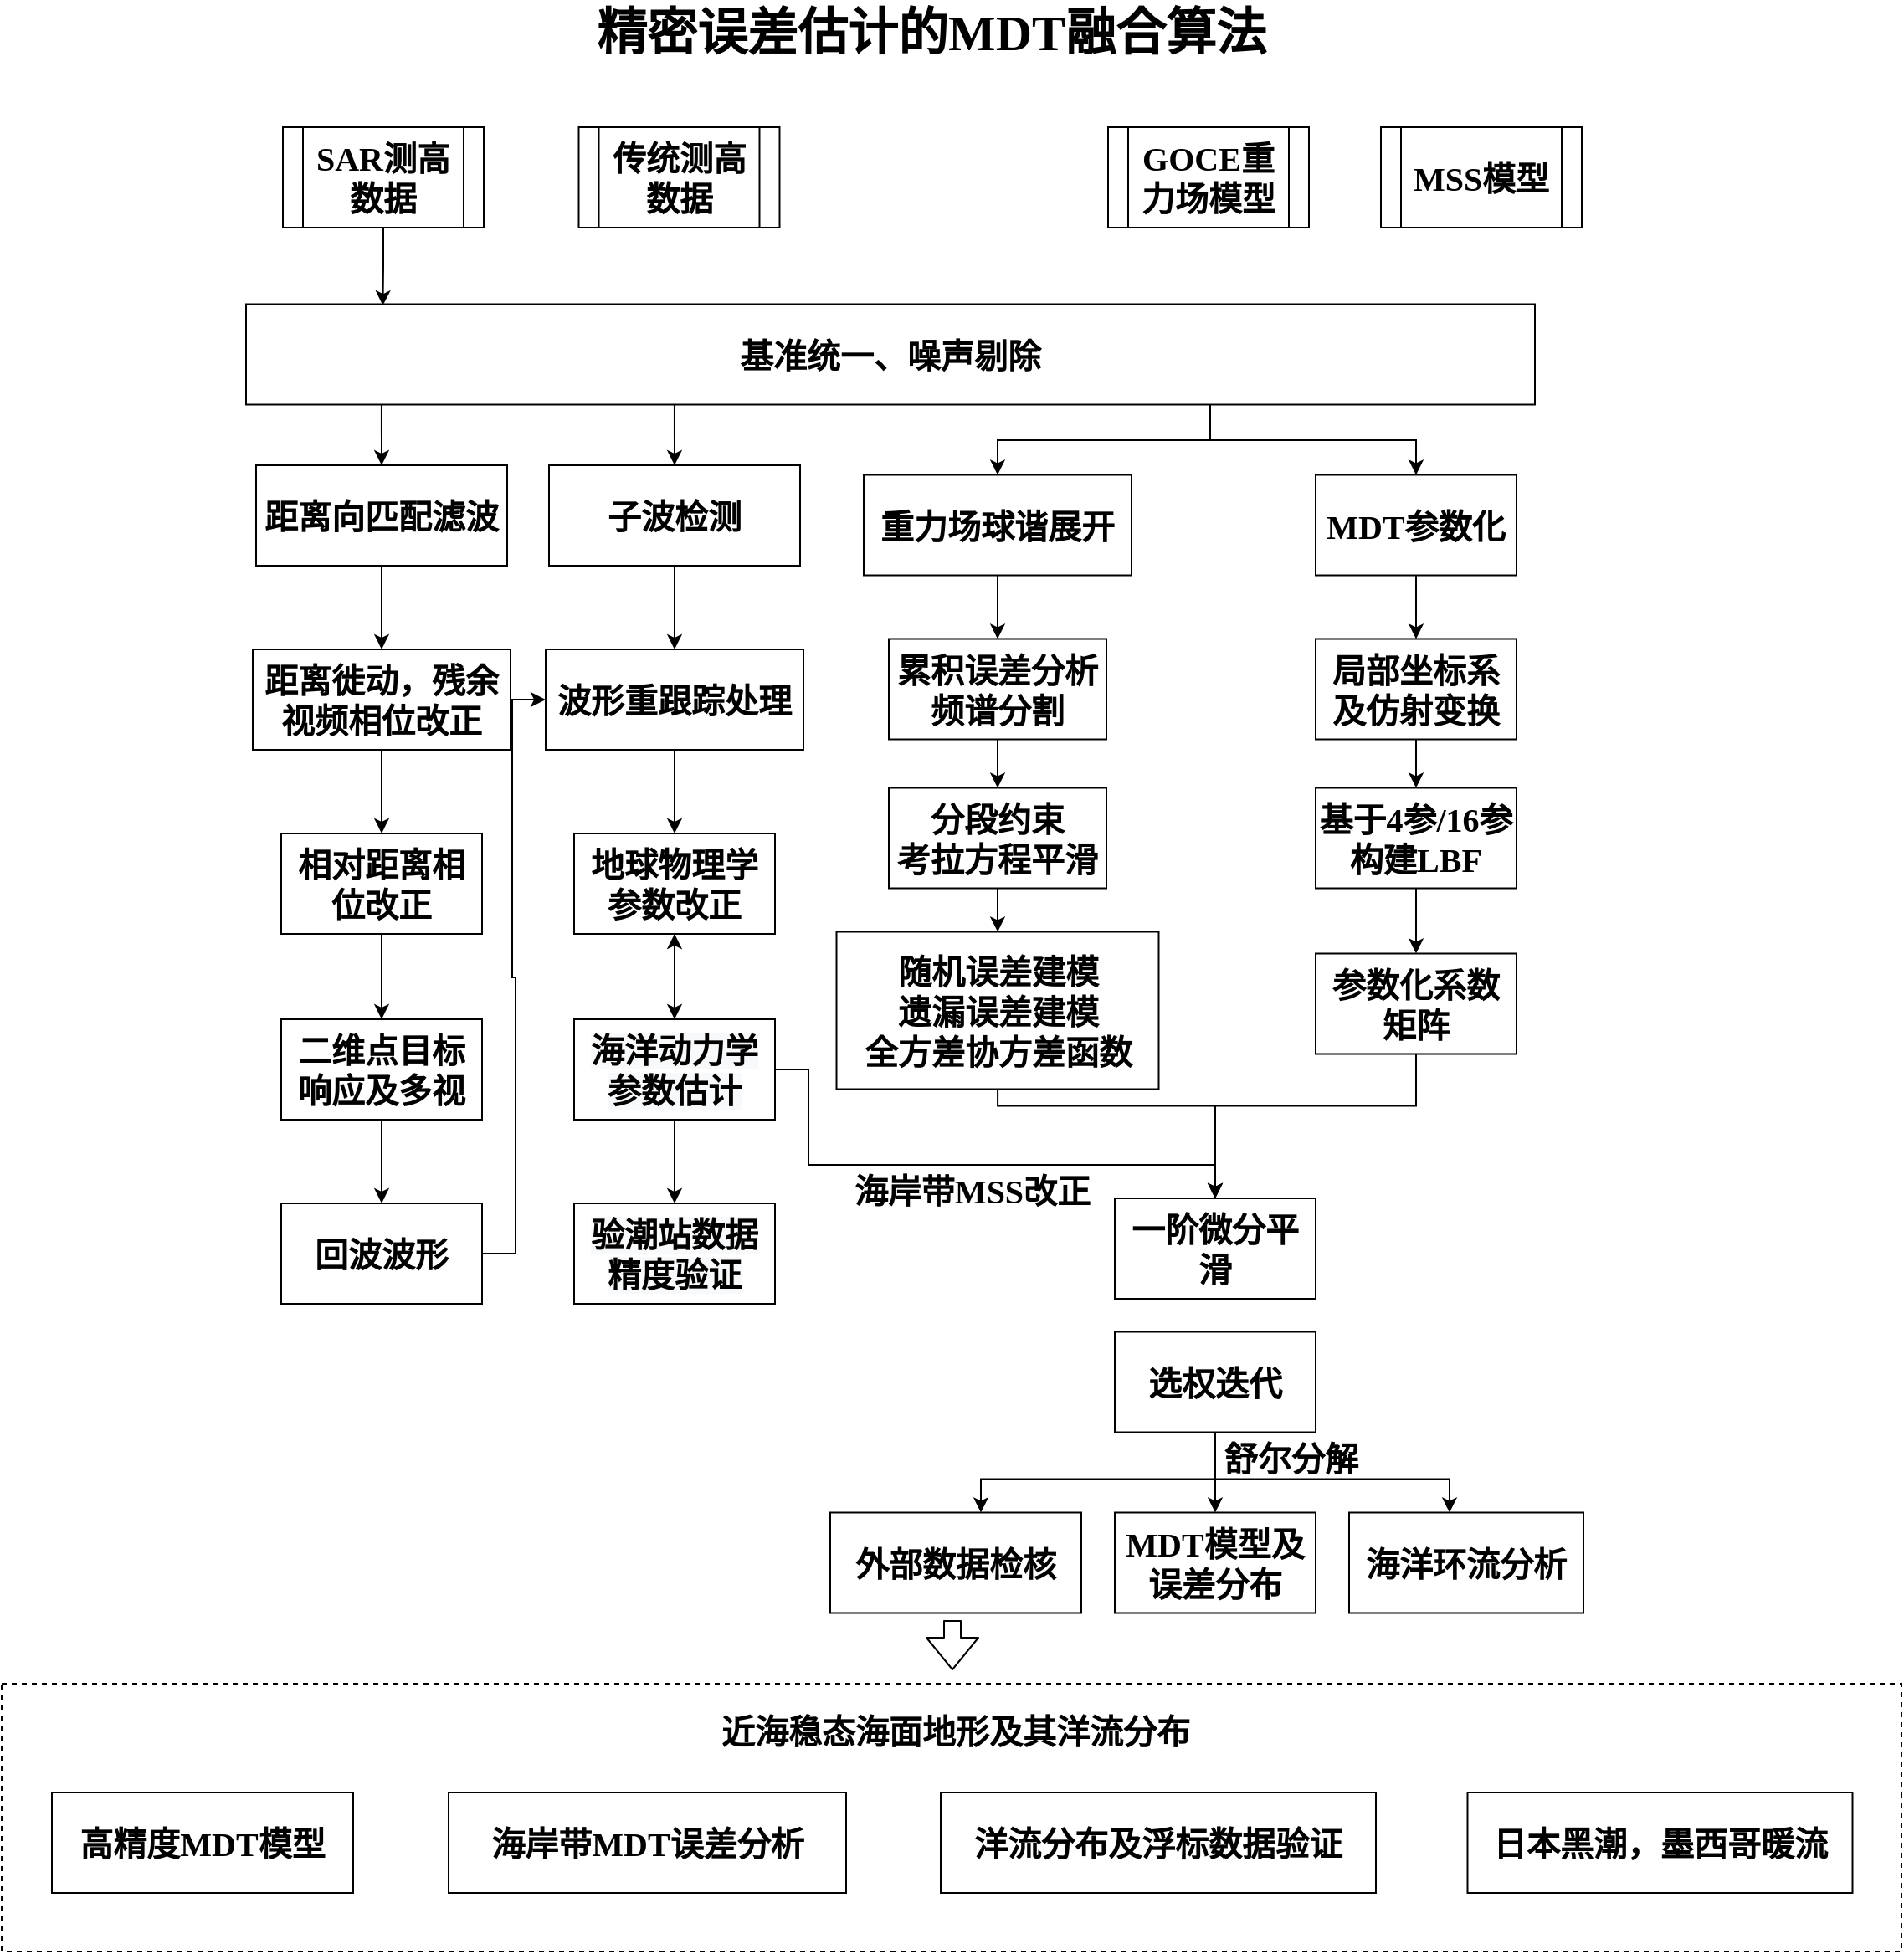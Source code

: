 <mxfile version="15.7.0" type="github">
  <diagram id="_5CkWuqMf3LJzgiGWqKs" name="Page-1">
    <mxGraphModel dx="2330" dy="2199" grid="1" gridSize="10" guides="1" tooltips="1" connect="1" arrows="1" fold="1" page="1" pageScale="1" pageWidth="827" pageHeight="1169" math="0" shadow="0">
      <root>
        <mxCell id="0" />
        <mxCell id="1" parent="0" />
        <mxCell id="ptCExBpaNztX0r3IuxcA-11" style="edgeStyle=orthogonalEdgeStyle;rounded=0;orthogonalLoop=1;jettySize=auto;html=1;entryX=0.117;entryY=0.013;entryDx=0;entryDy=0;entryPerimeter=0;" edge="1" parent="1" source="XMBS7pqL-egp5hLZ02eN-30">
          <mxGeometry relative="1" as="geometry">
            <mxPoint x="-264.29" y="96.53" as="targetPoint" />
          </mxGeometry>
        </mxCell>
        <mxCell id="XMBS7pqL-egp5hLZ02eN-30" value="SAR测高数据" style="shape=process;whiteSpace=wrap;html=1;backgroundOutline=1;fontFamily=Times New Roman;fontStyle=1;fontSize=20;" parent="1" vertex="1">
          <mxGeometry x="-324" y="-10" width="120" height="60" as="geometry" />
        </mxCell>
        <mxCell id="XMBS7pqL-egp5hLZ02eN-36" value="" style="edgeStyle=orthogonalEdgeStyle;rounded=0;orthogonalLoop=1;jettySize=auto;html=1;fontFamily=Times New Roman;fontStyle=1;fontSize=20;" parent="1" source="XMBS7pqL-egp5hLZ02eN-34" target="XMBS7pqL-egp5hLZ02eN-35" edge="1">
          <mxGeometry relative="1" as="geometry">
            <Array as="points">
              <mxPoint x="230" y="177" />
              <mxPoint x="103" y="177" />
            </Array>
          </mxGeometry>
        </mxCell>
        <mxCell id="dWvvoxThUH6RWhC0IFGI-6" style="edgeStyle=orthogonalEdgeStyle;rounded=0;orthogonalLoop=1;jettySize=auto;html=1;entryX=0.5;entryY=0;entryDx=0;entryDy=0;fontFamily=Times New Roman;fontSize=20;" parent="1" source="XMBS7pqL-egp5hLZ02eN-34" target="dWvvoxThUH6RWhC0IFGI-5" edge="1">
          <mxGeometry relative="1" as="geometry">
            <Array as="points">
              <mxPoint x="230" y="177" />
              <mxPoint x="353" y="177" />
            </Array>
          </mxGeometry>
        </mxCell>
        <mxCell id="XMBS7pqL-egp5hLZ02eN-34" value="&lt;span style=&quot;white-space: normal; font-size: 20px;&quot;&gt;基准统一、噪声剔除&lt;/span&gt;" style="rounded=0;whiteSpace=wrap;html=1;fontFamily=Times New Roman;fontStyle=1;fontSize=20;" parent="1" vertex="1">
          <mxGeometry x="-346" y="95.75" width="770" height="60" as="geometry" />
        </mxCell>
        <mxCell id="XMBS7pqL-egp5hLZ02eN-38" value="" style="edgeStyle=orthogonalEdgeStyle;rounded=0;orthogonalLoop=1;jettySize=auto;html=1;entryX=0.5;entryY=0;entryDx=0;entryDy=0;fontFamily=Times New Roman;fontStyle=1;fontSize=20;" parent="1" source="XMBS7pqL-egp5hLZ02eN-35" target="XMBS7pqL-egp5hLZ02eN-41" edge="1">
          <mxGeometry relative="1" as="geometry">
            <mxPoint x="143" y="293.75" as="targetPoint" />
          </mxGeometry>
        </mxCell>
        <mxCell id="XMBS7pqL-egp5hLZ02eN-35" value="重力场球谐展开" style="rounded=0;whiteSpace=wrap;html=1;fontFamily=Times New Roman;fontStyle=1;fontSize=20;" parent="1" vertex="1">
          <mxGeometry x="23" y="197.75" width="160" height="60" as="geometry" />
        </mxCell>
        <mxCell id="XMBS7pqL-egp5hLZ02eN-59" value="" style="edgeStyle=orthogonalEdgeStyle;rounded=0;orthogonalLoop=1;jettySize=auto;html=1;fontFamily=Times New Roman;fontStyle=1;fontSize=20;entryX=0.5;entryY=0;entryDx=0;entryDy=0;" parent="1" source="XMBS7pqL-egp5hLZ02eN-41" target="j7Tv1Ie19FKrfCCoHS4v-1" edge="1">
          <mxGeometry relative="1" as="geometry" />
        </mxCell>
        <mxCell id="XMBS7pqL-egp5hLZ02eN-41" value="&lt;span style=&quot;white-space: normal ; font-size: 20px&quot;&gt;累积误差分析&lt;br style=&quot;font-size: 20px&quot;&gt;频谱分割&lt;br style=&quot;font-size: 20px&quot;&gt;&lt;/span&gt;" style="rounded=0;whiteSpace=wrap;html=1;fontFamily=Times New Roman;fontStyle=1;fontSize=20;" parent="1" vertex="1">
          <mxGeometry x="38" y="295.75" width="130" height="60" as="geometry" />
        </mxCell>
        <mxCell id="XMBS7pqL-egp5hLZ02eN-43" value="MDT模型及误差分布" style="rounded=0;whiteSpace=wrap;html=1;fontFamily=Times New Roman;fontStyle=1;fontSize=20;" parent="1" vertex="1">
          <mxGeometry x="173" y="817.75" width="120" height="60" as="geometry" />
        </mxCell>
        <mxCell id="XMBS7pqL-egp5hLZ02eN-47" value="海洋环流分析" style="rounded=0;whiteSpace=wrap;html=1;fontFamily=Times New Roman;fontStyle=1;fontSize=20;" parent="1" vertex="1">
          <mxGeometry x="313" y="817.75" width="140" height="60" as="geometry" />
        </mxCell>
        <mxCell id="XMBS7pqL-egp5hLZ02eN-45" value="&lt;span style=&quot;white-space: normal; font-size: 20px;&quot;&gt;外部数据检核&lt;/span&gt;" style="rounded=0;whiteSpace=wrap;html=1;fontFamily=Times New Roman;fontStyle=1;fontSize=20;" parent="1" vertex="1">
          <mxGeometry x="3" y="817.75" width="150" height="60" as="geometry" />
        </mxCell>
        <mxCell id="dWvvoxThUH6RWhC0IFGI-4" value="" style="edgeStyle=orthogonalEdgeStyle;rounded=0;orthogonalLoop=1;jettySize=auto;html=1;fontFamily=Times New Roman;fontSize=20;" parent="1" source="j7Tv1Ie19FKrfCCoHS4v-1" target="dWvvoxThUH6RWhC0IFGI-3" edge="1">
          <mxGeometry relative="1" as="geometry" />
        </mxCell>
        <mxCell id="j7Tv1Ie19FKrfCCoHS4v-1" value="&lt;b style=&quot;font-size: 20px;&quot;&gt;分段约束&lt;br style=&quot;font-size: 20px;&quot;&gt;考拉方程平滑&lt;br style=&quot;font-size: 20px;&quot;&gt;&lt;/b&gt;" style="rounded=0;whiteSpace=wrap;html=1;fontFamily=Times New Roman;fontSize=20;" parent="1" vertex="1">
          <mxGeometry x="38" y="384.75" width="130" height="60" as="geometry" />
        </mxCell>
        <mxCell id="dWvvoxThUH6RWhC0IFGI-17" value="" style="edgeStyle=orthogonalEdgeStyle;rounded=0;orthogonalLoop=1;jettySize=auto;html=1;fontFamily=Times New Roman;fontSize=20;" parent="1" source="dWvvoxThUH6RWhC0IFGI-3" edge="1">
          <mxGeometry relative="1" as="geometry">
            <mxPoint x="233" y="630" as="targetPoint" />
            <Array as="points">
              <mxPoint x="103" y="574.75" />
              <mxPoint x="233" y="574.75" />
            </Array>
          </mxGeometry>
        </mxCell>
        <mxCell id="dWvvoxThUH6RWhC0IFGI-3" value="随机误差建模&lt;br style=&quot;font-size: 20px;&quot;&gt;遗漏误差建模&lt;br style=&quot;font-size: 20px;&quot;&gt;全方差协方差函数" style="whiteSpace=wrap;html=1;rounded=0;fontFamily=Times New Roman;fontSize=20;fontStyle=1" parent="1" vertex="1">
          <mxGeometry x="6.75" y="470.75" width="192.5" height="94" as="geometry" />
        </mxCell>
        <mxCell id="dWvvoxThUH6RWhC0IFGI-8" value="" style="edgeStyle=orthogonalEdgeStyle;rounded=0;orthogonalLoop=1;jettySize=auto;html=1;fontFamily=Times New Roman;fontSize=20;" parent="1" source="dWvvoxThUH6RWhC0IFGI-5" target="dWvvoxThUH6RWhC0IFGI-7" edge="1">
          <mxGeometry relative="1" as="geometry" />
        </mxCell>
        <mxCell id="dWvvoxThUH6RWhC0IFGI-5" value="MDT参数化" style="rounded=0;whiteSpace=wrap;html=1;fontFamily=Times New Roman;fontStyle=1;fontSize=20;" parent="1" vertex="1">
          <mxGeometry x="293" y="197.75" width="120" height="60" as="geometry" />
        </mxCell>
        <mxCell id="dWvvoxThUH6RWhC0IFGI-10" value="" style="edgeStyle=orthogonalEdgeStyle;rounded=0;orthogonalLoop=1;jettySize=auto;html=1;fontFamily=Times New Roman;fontSize=20;" parent="1" source="dWvvoxThUH6RWhC0IFGI-7" target="dWvvoxThUH6RWhC0IFGI-9" edge="1">
          <mxGeometry relative="1" as="geometry" />
        </mxCell>
        <mxCell id="dWvvoxThUH6RWhC0IFGI-7" value="局部坐标系及仿射变换" style="rounded=0;whiteSpace=wrap;html=1;fontFamily=Times New Roman;fontSize=20;fontStyle=1" parent="1" vertex="1">
          <mxGeometry x="293" y="295.75" width="120" height="60" as="geometry" />
        </mxCell>
        <mxCell id="dWvvoxThUH6RWhC0IFGI-13" value="" style="edgeStyle=orthogonalEdgeStyle;rounded=0;orthogonalLoop=1;jettySize=auto;html=1;fontFamily=Times New Roman;fontSize=20;" parent="1" source="dWvvoxThUH6RWhC0IFGI-9" target="dWvvoxThUH6RWhC0IFGI-12" edge="1">
          <mxGeometry relative="1" as="geometry" />
        </mxCell>
        <mxCell id="dWvvoxThUH6RWhC0IFGI-9" value="基于4参/16参构建LBF" style="whiteSpace=wrap;html=1;rounded=0;fontFamily=Times New Roman;fontStyle=1;fontSize=20;" parent="1" vertex="1">
          <mxGeometry x="293" y="384.75" width="120" height="60" as="geometry" />
        </mxCell>
        <mxCell id="dWvvoxThUH6RWhC0IFGI-15" style="edgeStyle=orthogonalEdgeStyle;rounded=0;orthogonalLoop=1;jettySize=auto;html=1;exitX=0.5;exitY=1;exitDx=0;exitDy=0;fontFamily=Times New Roman;fontSize=20;" parent="1" source="dWvvoxThUH6RWhC0IFGI-12" edge="1">
          <mxGeometry relative="1" as="geometry">
            <mxPoint x="233" y="630" as="targetPoint" />
            <Array as="points">
              <mxPoint x="353" y="574.75" />
              <mxPoint x="233" y="574.75" />
            </Array>
          </mxGeometry>
        </mxCell>
        <mxCell id="dWvvoxThUH6RWhC0IFGI-12" value="参数化系数矩阵" style="whiteSpace=wrap;html=1;rounded=0;fontStyle=1;fontFamily=Times New Roman;fontSize=20;" parent="1" vertex="1">
          <mxGeometry x="293" y="483.75" width="120" height="60" as="geometry" />
        </mxCell>
        <mxCell id="dWvvoxThUH6RWhC0IFGI-22" value="" style="edgeStyle=orthogonalEdgeStyle;rounded=0;orthogonalLoop=1;jettySize=auto;html=1;fontFamily=Times New Roman;fontSize=20;" parent="1" source="dWvvoxThUH6RWhC0IFGI-20" target="XMBS7pqL-egp5hLZ02eN-43" edge="1">
          <mxGeometry relative="1" as="geometry" />
        </mxCell>
        <mxCell id="Cj0m6q7bYbMxQTCFhR2f-2" style="edgeStyle=orthogonalEdgeStyle;rounded=0;orthogonalLoop=1;jettySize=auto;html=1;fontFamily=Times New Roman;fontSize=20;" parent="1" source="dWvvoxThUH6RWhC0IFGI-20" target="XMBS7pqL-egp5hLZ02eN-45" edge="1">
          <mxGeometry relative="1" as="geometry">
            <Array as="points">
              <mxPoint x="233" y="797.75" />
              <mxPoint x="93" y="797.75" />
            </Array>
          </mxGeometry>
        </mxCell>
        <mxCell id="Cj0m6q7bYbMxQTCFhR2f-4" style="edgeStyle=orthogonalEdgeStyle;rounded=0;orthogonalLoop=1;jettySize=auto;html=1;exitX=0.5;exitY=1;exitDx=0;exitDy=0;fontFamily=Times New Roman;fontSize=20;" parent="1" source="dWvvoxThUH6RWhC0IFGI-20" target="XMBS7pqL-egp5hLZ02eN-47" edge="1">
          <mxGeometry relative="1" as="geometry">
            <Array as="points">
              <mxPoint x="233" y="797.75" />
              <mxPoint x="373" y="797.75" />
            </Array>
          </mxGeometry>
        </mxCell>
        <mxCell id="dWvvoxThUH6RWhC0IFGI-20" value="&lt;b style=&quot;font-size: 20px;&quot;&gt;选权迭代&lt;/b&gt;" style="whiteSpace=wrap;html=1;rounded=0;fontFamily=Times New Roman;fontSize=20;" parent="1" vertex="1">
          <mxGeometry x="173" y="709.75" width="120" height="60" as="geometry" />
        </mxCell>
        <mxCell id="dWvvoxThUH6RWhC0IFGI-27" value="&lt;span style=&quot;white-space: normal ; font-size: 20px&quot;&gt;MSS模型&lt;/span&gt;" style="shape=process;whiteSpace=wrap;html=1;backgroundOutline=1;fontFamily=Times New Roman;fontSize=20;fontColor=#000000;align=center;strokeColor=#000000;fillColor=#ffffff;fontStyle=1" parent="1" vertex="1">
          <mxGeometry x="332" y="-10" width="120" height="60" as="geometry" />
        </mxCell>
        <mxCell id="XMBS7pqL-egp5hLZ02eN-31" value="&lt;span style=&quot;white-space: normal; font-size: 20px;&quot;&gt;GOCE重力场模型&lt;/span&gt;" style="shape=process;whiteSpace=wrap;html=1;backgroundOutline=1;fontFamily=Times New Roman;fontSize=20;fontColor=#000000;align=center;strokeColor=#000000;fillColor=#ffffff;fontStyle=1" parent="1" vertex="1">
          <mxGeometry x="169" y="-10" width="120" height="60" as="geometry" />
        </mxCell>
        <mxCell id="Cj0m6q7bYbMxQTCFhR2f-1" value="精密误差估计的MDT融合算法" style="text;html=1;strokeColor=none;fillColor=none;align=center;verticalAlign=middle;whiteSpace=wrap;rounded=0;dashed=1;fontFamily=Times New Roman;fontSize=30;fontStyle=1" parent="1" vertex="1">
          <mxGeometry x="-147.25" y="-80" width="421" height="25" as="geometry" />
        </mxCell>
        <mxCell id="Cj0m6q7bYbMxQTCFhR2f-6" value="" style="rounded=0;whiteSpace=wrap;html=1;dashed=1;fontFamily=Times New Roman;fontSize=20;" parent="1" vertex="1">
          <mxGeometry x="-492" y="920" width="1135" height="160" as="geometry" />
        </mxCell>
        <mxCell id="Cj0m6q7bYbMxQTCFhR2f-7" value="" style="shape=flexArrow;endArrow=classic;html=1;entryX=0.5;entryY=0;entryDx=0;entryDy=0;exitX=0.5;exitY=1;exitDx=0;exitDy=0;fontFamily=Times New Roman;fontSize=20;" parent="1" edge="1">
          <mxGeometry width="50" height="50" relative="1" as="geometry">
            <mxPoint x="76" y="882" as="sourcePoint" />
            <mxPoint x="76" y="912" as="targetPoint" />
          </mxGeometry>
        </mxCell>
        <mxCell id="Cj0m6q7bYbMxQTCFhR2f-9" value="海岸带MDT误差分析" style="rounded=0;whiteSpace=wrap;html=1;fontFamily=Times New Roman;fontSize=20;fontStyle=1" parent="1" vertex="1">
          <mxGeometry x="-225" y="985" width="237.5" height="60" as="geometry" />
        </mxCell>
        <mxCell id="Cj0m6q7bYbMxQTCFhR2f-10" value="近海稳态海面地形及其洋流分布" style="text;html=1;strokeColor=none;fillColor=none;align=center;verticalAlign=middle;whiteSpace=wrap;rounded=0;dashed=1;fontFamily=Times New Roman;fontSize=20;fontStyle=1" parent="1" vertex="1">
          <mxGeometry x="-104" y="935" width="364" height="25" as="geometry" />
        </mxCell>
        <mxCell id="Cj0m6q7bYbMxQTCFhR2f-11" value="洋流分布及浮标数据验证" style="rounded=0;whiteSpace=wrap;html=1;fontFamily=Times New Roman;fontSize=20;fontStyle=1" parent="1" vertex="1">
          <mxGeometry x="69" y="985" width="260" height="60" as="geometry" />
        </mxCell>
        <mxCell id="Cj0m6q7bYbMxQTCFhR2f-12" value="日本黑潮，墨西哥暖流" style="rounded=0;whiteSpace=wrap;html=1;fontFamily=Times New Roman;fontSize=20;fontStyle=1" parent="1" vertex="1">
          <mxGeometry x="383.75" y="985" width="230" height="60" as="geometry" />
        </mxCell>
        <mxCell id="Cj0m6q7bYbMxQTCFhR2f-13" value="高精度MDT模型" style="rounded=0;whiteSpace=wrap;html=1;fontFamily=Times New Roman;fontSize=20;fontStyle=1" parent="1" vertex="1">
          <mxGeometry x="-462" y="985" width="180" height="60" as="geometry" />
        </mxCell>
        <mxCell id="dWvvoxThUH6RWhC0IFGI-24" value="舒尔分解" style="text;html=1;align=center;verticalAlign=middle;resizable=0;points=[];autosize=1;fontFamily=Times New Roman;fontSize=20;fontStyle=1" parent="1" vertex="1">
          <mxGeometry x="228" y="769.75" width="100" height="30" as="geometry" />
        </mxCell>
        <mxCell id="ptCExBpaNztX0r3IuxcA-1" value="传统测高数据" style="shape=process;whiteSpace=wrap;html=1;backgroundOutline=1;fontFamily=Times New Roman;fontSize=20;fontColor=#000000;align=center;strokeColor=#000000;fillColor=#ffffff;fontStyle=1" vertex="1" parent="1">
          <mxGeometry x="-147.25" y="-10" width="120" height="60" as="geometry" />
        </mxCell>
        <mxCell id="ptCExBpaNztX0r3IuxcA-17" value="" style="edgeStyle=orthogonalEdgeStyle;rounded=0;orthogonalLoop=1;jettySize=auto;html=1;fontFamily=Times New Roman;fontStyle=1;fontSize=20;" edge="1" parent="1" source="ptCExBpaNztX0r3IuxcA-15" target="ptCExBpaNztX0r3IuxcA-16">
          <mxGeometry relative="1" as="geometry" />
        </mxCell>
        <mxCell id="ptCExBpaNztX0r3IuxcA-24" style="edgeStyle=orthogonalEdgeStyle;rounded=0;orthogonalLoop=1;jettySize=auto;html=1;exitX=0.119;exitY=1.071;exitDx=0;exitDy=0;entryX=0.5;entryY=0;entryDx=0;entryDy=0;fontFamily=Times New Roman;fontSize=20;exitPerimeter=0;" edge="1" parent="1" target="ptCExBpaNztX0r3IuxcA-15">
          <mxGeometry relative="1" as="geometry">
            <mxPoint x="-265.03" y="156.01" as="sourcePoint" />
          </mxGeometry>
        </mxCell>
        <mxCell id="ptCExBpaNztX0r3IuxcA-15" value="距离向匹配滤波" style="rounded=0;whiteSpace=wrap;html=1;fontFamily=Times New Roman;fontStyle=1;fontSize=20;" vertex="1" parent="1">
          <mxGeometry x="-340" y="192" width="150" height="60" as="geometry" />
        </mxCell>
        <mxCell id="ptCExBpaNztX0r3IuxcA-19" value="" style="edgeStyle=orthogonalEdgeStyle;rounded=0;orthogonalLoop=1;jettySize=auto;html=1;fontFamily=Times New Roman;fontStyle=1;fontSize=20;" edge="1" parent="1" source="ptCExBpaNztX0r3IuxcA-16" target="ptCExBpaNztX0r3IuxcA-18">
          <mxGeometry relative="1" as="geometry" />
        </mxCell>
        <mxCell id="ptCExBpaNztX0r3IuxcA-16" value="距离徙动，残余视频相位改正" style="whiteSpace=wrap;html=1;rounded=0;fontFamily=Times New Roman;fontStyle=1;fontSize=20;" vertex="1" parent="1">
          <mxGeometry x="-342" y="302" width="154" height="60" as="geometry" />
        </mxCell>
        <mxCell id="ptCExBpaNztX0r3IuxcA-21" value="" style="edgeStyle=orthogonalEdgeStyle;rounded=0;orthogonalLoop=1;jettySize=auto;html=1;fontFamily=Times New Roman;fontStyle=1;fontSize=20;" edge="1" parent="1" source="ptCExBpaNztX0r3IuxcA-18" target="ptCExBpaNztX0r3IuxcA-20">
          <mxGeometry relative="1" as="geometry" />
        </mxCell>
        <mxCell id="ptCExBpaNztX0r3IuxcA-18" value="相对距离相位改正" style="whiteSpace=wrap;html=1;rounded=0;fontFamily=Times New Roman;fontStyle=1;fontSize=20;" vertex="1" parent="1">
          <mxGeometry x="-325" y="412" width="120" height="60" as="geometry" />
        </mxCell>
        <mxCell id="ptCExBpaNztX0r3IuxcA-23" value="" style="edgeStyle=orthogonalEdgeStyle;rounded=0;orthogonalLoop=1;jettySize=auto;html=1;fontFamily=Times New Roman;fontStyle=1;fontSize=20;" edge="1" parent="1" source="ptCExBpaNztX0r3IuxcA-20" target="ptCExBpaNztX0r3IuxcA-22">
          <mxGeometry relative="1" as="geometry" />
        </mxCell>
        <mxCell id="ptCExBpaNztX0r3IuxcA-20" value="二维点目标响应及多视" style="whiteSpace=wrap;html=1;rounded=0;fontFamily=Times New Roman;fontStyle=1;fontSize=20;" vertex="1" parent="1">
          <mxGeometry x="-325" y="523" width="120" height="60" as="geometry" />
        </mxCell>
        <mxCell id="ptCExBpaNztX0r3IuxcA-36" style="edgeStyle=orthogonalEdgeStyle;rounded=0;orthogonalLoop=1;jettySize=auto;html=1;exitX=1;exitY=0.5;exitDx=0;exitDy=0;entryX=0;entryY=0.5;entryDx=0;entryDy=0;fontFamily=Times New Roman;fontSize=20;" edge="1" parent="1" source="ptCExBpaNztX0r3IuxcA-22" target="ptCExBpaNztX0r3IuxcA-29">
          <mxGeometry relative="1" as="geometry">
            <Array as="points">
              <mxPoint x="-185" y="663" />
              <mxPoint x="-185" y="498" />
              <mxPoint x="-187" y="498" />
              <mxPoint x="-187" y="332" />
            </Array>
          </mxGeometry>
        </mxCell>
        <mxCell id="ptCExBpaNztX0r3IuxcA-22" value="回波波形" style="whiteSpace=wrap;html=1;rounded=0;fontFamily=Times New Roman;fontStyle=1;fontSize=20;" vertex="1" parent="1">
          <mxGeometry x="-325" y="633" width="120" height="60" as="geometry" />
        </mxCell>
        <mxCell id="ptCExBpaNztX0r3IuxcA-25" value="" style="edgeStyle=orthogonalEdgeStyle;rounded=0;orthogonalLoop=1;jettySize=auto;html=1;fontFamily=Times New Roman;fontStyle=1;fontSize=20;" edge="1" parent="1" source="ptCExBpaNztX0r3IuxcA-27" target="ptCExBpaNztX0r3IuxcA-29">
          <mxGeometry relative="1" as="geometry" />
        </mxCell>
        <mxCell id="ptCExBpaNztX0r3IuxcA-26" style="edgeStyle=orthogonalEdgeStyle;rounded=0;orthogonalLoop=1;jettySize=auto;html=1;exitX=0.119;exitY=1.071;exitDx=0;exitDy=0;entryX=0.5;entryY=0;entryDx=0;entryDy=0;fontFamily=Times New Roman;fontSize=20;exitPerimeter=0;" edge="1" parent="1" target="ptCExBpaNztX0r3IuxcA-27">
          <mxGeometry relative="1" as="geometry">
            <mxPoint x="-90.03" y="156.01" as="sourcePoint" />
          </mxGeometry>
        </mxCell>
        <mxCell id="ptCExBpaNztX0r3IuxcA-27" value="子波检测" style="rounded=0;whiteSpace=wrap;html=1;fontFamily=Times New Roman;fontStyle=1;fontSize=20;" vertex="1" parent="1">
          <mxGeometry x="-165" y="192" width="150" height="60" as="geometry" />
        </mxCell>
        <mxCell id="ptCExBpaNztX0r3IuxcA-28" value="" style="edgeStyle=orthogonalEdgeStyle;rounded=0;orthogonalLoop=1;jettySize=auto;html=1;fontFamily=Times New Roman;fontStyle=1;fontSize=20;" edge="1" parent="1" source="ptCExBpaNztX0r3IuxcA-29" target="ptCExBpaNztX0r3IuxcA-31">
          <mxGeometry relative="1" as="geometry" />
        </mxCell>
        <mxCell id="ptCExBpaNztX0r3IuxcA-29" value="波形重跟踪处理" style="whiteSpace=wrap;html=1;rounded=0;fontFamily=Times New Roman;fontStyle=1;fontSize=20;" vertex="1" parent="1">
          <mxGeometry x="-167" y="302" width="154" height="60" as="geometry" />
        </mxCell>
        <mxCell id="ptCExBpaNztX0r3IuxcA-30" value="" style="edgeStyle=orthogonalEdgeStyle;rounded=0;orthogonalLoop=1;jettySize=auto;html=1;fontFamily=Times New Roman;fontStyle=1;fontSize=20;" edge="1" parent="1" source="ptCExBpaNztX0r3IuxcA-31" target="ptCExBpaNztX0r3IuxcA-33">
          <mxGeometry relative="1" as="geometry" />
        </mxCell>
        <mxCell id="ptCExBpaNztX0r3IuxcA-31" value="地球物理学参数改正" style="whiteSpace=wrap;html=1;rounded=0;fontFamily=Times New Roman;fontStyle=1;fontSize=20;" vertex="1" parent="1">
          <mxGeometry x="-150" y="412" width="120" height="60" as="geometry" />
        </mxCell>
        <mxCell id="ptCExBpaNztX0r3IuxcA-32" value="" style="edgeStyle=orthogonalEdgeStyle;rounded=0;orthogonalLoop=1;jettySize=auto;html=1;fontFamily=Times New Roman;fontStyle=1;fontSize=20;" edge="1" parent="1" source="ptCExBpaNztX0r3IuxcA-33" target="ptCExBpaNztX0r3IuxcA-34">
          <mxGeometry relative="1" as="geometry" />
        </mxCell>
        <mxCell id="ptCExBpaNztX0r3IuxcA-35" value="" style="edgeStyle=orthogonalEdgeStyle;rounded=0;orthogonalLoop=1;jettySize=auto;html=1;fontFamily=Times New Roman;fontSize=20;" edge="1" parent="1" source="ptCExBpaNztX0r3IuxcA-33" target="ptCExBpaNztX0r3IuxcA-31">
          <mxGeometry relative="1" as="geometry" />
        </mxCell>
        <mxCell id="ptCExBpaNztX0r3IuxcA-38" style="edgeStyle=orthogonalEdgeStyle;rounded=0;orthogonalLoop=1;jettySize=auto;html=1;exitX=1;exitY=0.5;exitDx=0;exitDy=0;entryX=0.5;entryY=0;entryDx=0;entryDy=0;fontFamily=Times New Roman;fontSize=20;" edge="1" parent="1" source="ptCExBpaNztX0r3IuxcA-33" target="ptCExBpaNztX0r3IuxcA-37">
          <mxGeometry relative="1" as="geometry">
            <Array as="points">
              <mxPoint x="-10" y="553" />
              <mxPoint x="-10" y="610" />
              <mxPoint x="233" y="610" />
            </Array>
          </mxGeometry>
        </mxCell>
        <mxCell id="ptCExBpaNztX0r3IuxcA-33" value="&#xa;&#xa;&lt;span style=&quot;color: rgb(0, 0, 0); font-family: &amp;quot;times new roman&amp;quot;; font-size: 20px; font-style: normal; font-weight: 700; letter-spacing: normal; text-align: center; text-indent: 0px; text-transform: none; word-spacing: 0px; background-color: rgb(248, 249, 250); display: inline; float: none;&quot;&gt;海洋动力学参数估计&lt;/span&gt;&#xa;&#xa;" style="whiteSpace=wrap;html=1;rounded=0;fontFamily=Times New Roman;fontStyle=1;fontSize=20;" vertex="1" parent="1">
          <mxGeometry x="-150" y="523" width="120" height="60" as="geometry" />
        </mxCell>
        <mxCell id="ptCExBpaNztX0r3IuxcA-34" value="&#xa;&#xa;&lt;span style=&quot;color: rgb(0, 0, 0); font-family: &amp;quot;times new roman&amp;quot;; font-size: 20px; font-style: normal; font-weight: 700; letter-spacing: normal; text-align: center; text-indent: 0px; text-transform: none; word-spacing: 0px; background-color: rgb(248, 249, 250); display: inline; float: none;&quot;&gt;验潮站数据精度验证&lt;/span&gt;&#xa;&#xa;" style="whiteSpace=wrap;html=1;rounded=0;fontFamily=Times New Roman;fontStyle=1;fontSize=20;" vertex="1" parent="1">
          <mxGeometry x="-150" y="633" width="120" height="60" as="geometry" />
        </mxCell>
        <mxCell id="ptCExBpaNztX0r3IuxcA-37" value="一阶微分平滑" style="rounded=0;whiteSpace=wrap;html=1;fontFamily=Times New Roman;fontSize=20;fontStyle=1" vertex="1" parent="1">
          <mxGeometry x="173" y="630" width="120" height="60" as="geometry" />
        </mxCell>
        <mxCell id="ptCExBpaNztX0r3IuxcA-41" value="海岸带MSS改正" style="text;html=1;strokeColor=none;fillColor=none;align=center;verticalAlign=middle;whiteSpace=wrap;rounded=0;fontFamily=Times New Roman;fontSize=20;fontStyle=1" vertex="1" parent="1">
          <mxGeometry x="7" y="610" width="162" height="30" as="geometry" />
        </mxCell>
      </root>
    </mxGraphModel>
  </diagram>
</mxfile>
